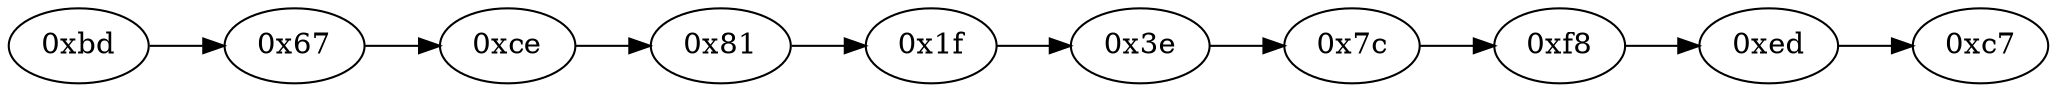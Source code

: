 digraph {
    rankdir="LR"
    "0xbd"->"0x67"->"0xce"->"0x81"->"0x1f"->"0x3e"->"0x7c"->"0xf8"->"0xed"->"0xc7"
}
